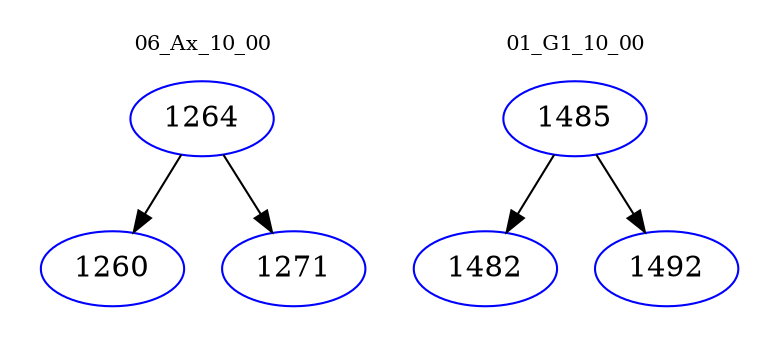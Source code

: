 digraph{
subgraph cluster_0 {
color = white
label = "06_Ax_10_00";
fontsize=10;
T0_1264 [label="1264", color="blue"]
T0_1264 -> T0_1260 [color="black"]
T0_1260 [label="1260", color="blue"]
T0_1264 -> T0_1271 [color="black"]
T0_1271 [label="1271", color="blue"]
}
subgraph cluster_1 {
color = white
label = "01_G1_10_00";
fontsize=10;
T1_1485 [label="1485", color="blue"]
T1_1485 -> T1_1482 [color="black"]
T1_1482 [label="1482", color="blue"]
T1_1485 -> T1_1492 [color="black"]
T1_1492 [label="1492", color="blue"]
}
}
